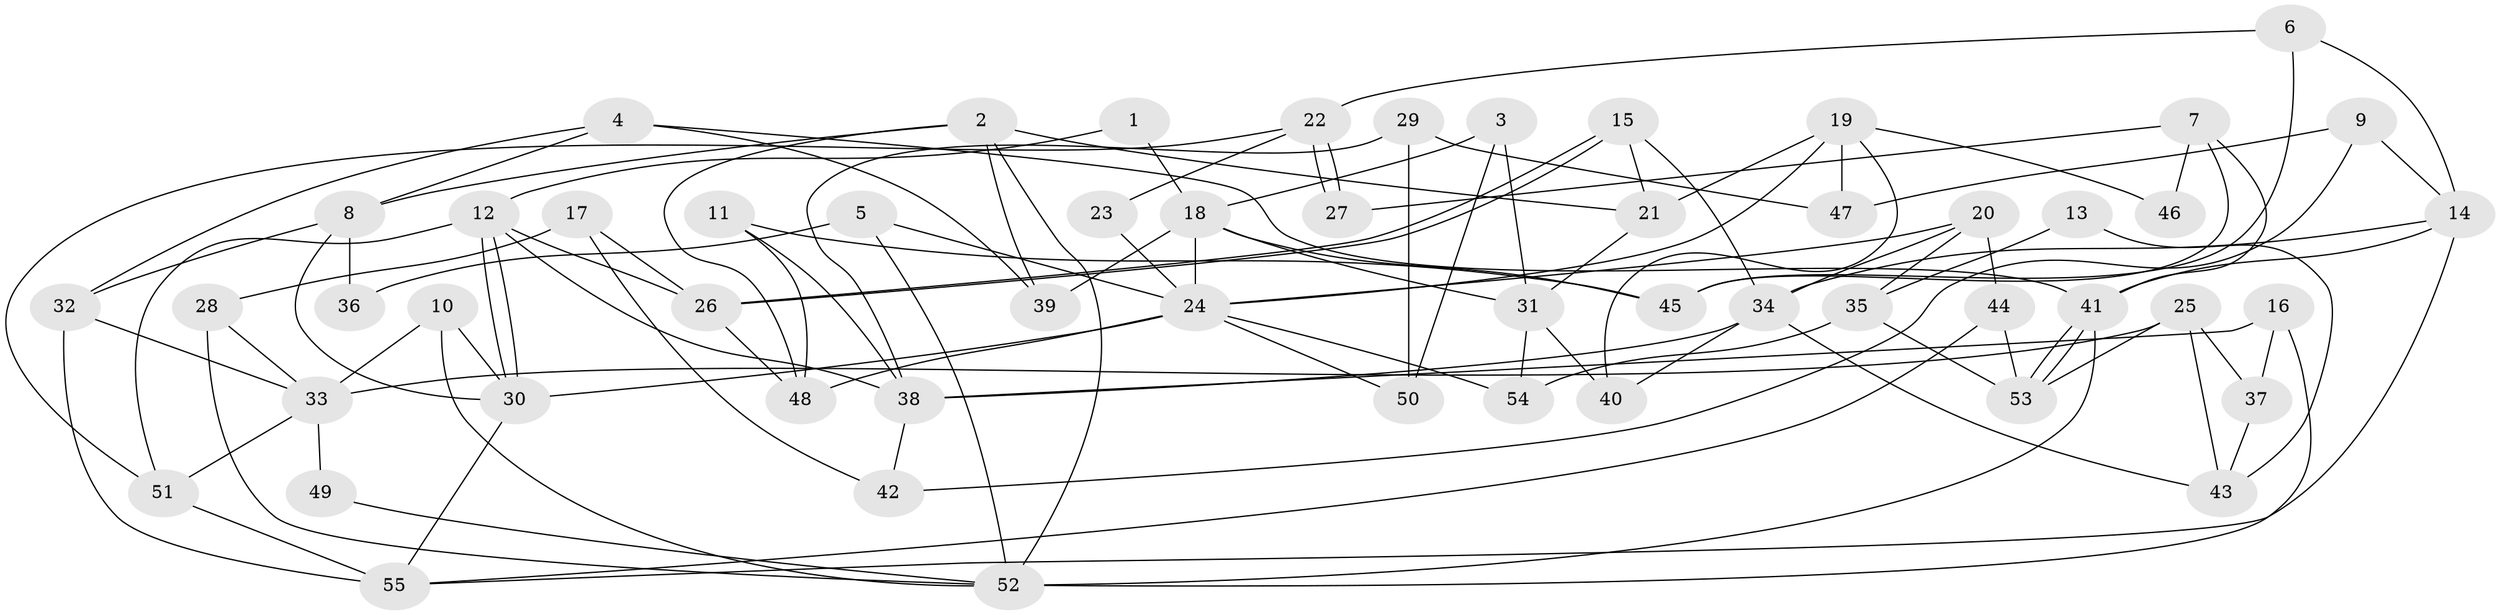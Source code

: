 // Generated by graph-tools (version 1.1) at 2025/26/03/09/25 03:26:10]
// undirected, 55 vertices, 110 edges
graph export_dot {
graph [start="1"]
  node [color=gray90,style=filled];
  1;
  2;
  3;
  4;
  5;
  6;
  7;
  8;
  9;
  10;
  11;
  12;
  13;
  14;
  15;
  16;
  17;
  18;
  19;
  20;
  21;
  22;
  23;
  24;
  25;
  26;
  27;
  28;
  29;
  30;
  31;
  32;
  33;
  34;
  35;
  36;
  37;
  38;
  39;
  40;
  41;
  42;
  43;
  44;
  45;
  46;
  47;
  48;
  49;
  50;
  51;
  52;
  53;
  54;
  55;
  1 -- 18;
  1 -- 12;
  2 -- 8;
  2 -- 52;
  2 -- 21;
  2 -- 39;
  2 -- 48;
  3 -- 31;
  3 -- 18;
  3 -- 50;
  4 -- 8;
  4 -- 41;
  4 -- 32;
  4 -- 39;
  5 -- 52;
  5 -- 24;
  5 -- 36;
  6 -- 14;
  6 -- 22;
  6 -- 45;
  7 -- 45;
  7 -- 41;
  7 -- 27;
  7 -- 46;
  8 -- 32;
  8 -- 30;
  8 -- 36;
  9 -- 47;
  9 -- 14;
  9 -- 42;
  10 -- 30;
  10 -- 33;
  10 -- 52;
  11 -- 38;
  11 -- 48;
  11 -- 45;
  12 -- 26;
  12 -- 30;
  12 -- 30;
  12 -- 38;
  12 -- 51;
  13 -- 35;
  13 -- 43;
  14 -- 55;
  14 -- 41;
  14 -- 34;
  15 -- 21;
  15 -- 26;
  15 -- 26;
  15 -- 34;
  16 -- 38;
  16 -- 37;
  16 -- 52;
  17 -- 42;
  17 -- 26;
  17 -- 28;
  18 -- 45;
  18 -- 39;
  18 -- 24;
  18 -- 31;
  19 -- 21;
  19 -- 24;
  19 -- 40;
  19 -- 46;
  19 -- 47;
  20 -- 34;
  20 -- 44;
  20 -- 24;
  20 -- 35;
  21 -- 31;
  22 -- 27;
  22 -- 27;
  22 -- 51;
  22 -- 23;
  23 -- 24;
  24 -- 30;
  24 -- 48;
  24 -- 50;
  24 -- 54;
  25 -- 53;
  25 -- 33;
  25 -- 37;
  25 -- 43;
  26 -- 48;
  28 -- 52;
  28 -- 33;
  29 -- 38;
  29 -- 50;
  29 -- 47;
  30 -- 55;
  31 -- 40;
  31 -- 54;
  32 -- 55;
  32 -- 33;
  33 -- 49;
  33 -- 51;
  34 -- 38;
  34 -- 40;
  34 -- 43;
  35 -- 54;
  35 -- 53;
  37 -- 43;
  38 -- 42;
  41 -- 53;
  41 -- 53;
  41 -- 52;
  44 -- 55;
  44 -- 53;
  49 -- 52;
  51 -- 55;
}

